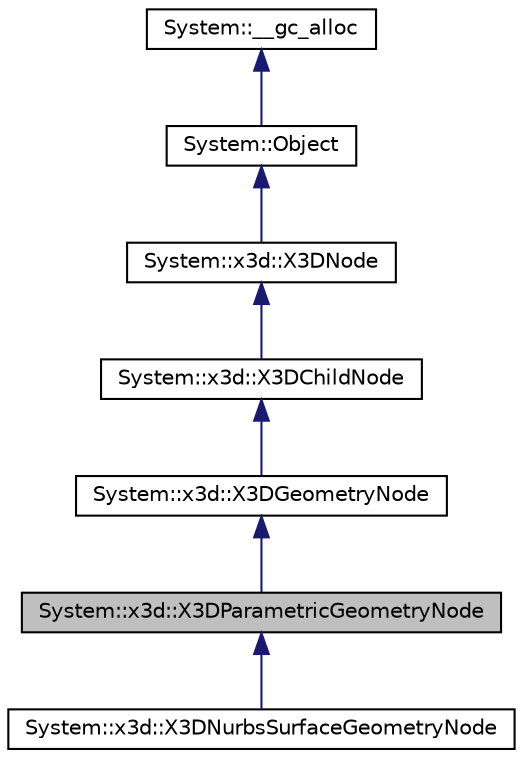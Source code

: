 digraph G
{
  edge [fontname="Helvetica",fontsize="10",labelfontname="Helvetica",labelfontsize="10"];
  node [fontname="Helvetica",fontsize="10",shape=record];
  Node1 [label="System::x3d::X3DParametricGeometryNode",height=0.2,width=0.4,color="black", fillcolor="grey75", style="filled" fontcolor="black"];
  Node2 -> Node1 [dir="back",color="midnightblue",fontsize="10",style="solid",fontname="Helvetica"];
  Node2 [label="System::x3d::X3DGeometryNode",height=0.2,width=0.4,color="black", fillcolor="white", style="filled",URL="$class_system_1_1x3d_1_1_x3_d_geometry_node.html"];
  Node3 -> Node2 [dir="back",color="midnightblue",fontsize="10",style="solid",fontname="Helvetica"];
  Node3 [label="System::x3d::X3DChildNode",height=0.2,width=0.4,color="black", fillcolor="white", style="filled",URL="$class_system_1_1x3d_1_1_x3_d_child_node.html"];
  Node4 -> Node3 [dir="back",color="midnightblue",fontsize="10",style="solid",fontname="Helvetica"];
  Node4 [label="System::x3d::X3DNode",height=0.2,width=0.4,color="black", fillcolor="white", style="filled",URL="$class_system_1_1x3d_1_1_x3_d_node.html"];
  Node5 -> Node4 [dir="back",color="midnightblue",fontsize="10",style="solid",fontname="Helvetica"];
  Node5 [label="System::Object",height=0.2,width=0.4,color="black", fillcolor="white", style="filled",URL="$class_system_1_1_object.html"];
  Node6 -> Node5 [dir="back",color="midnightblue",fontsize="10",style="solid",fontname="Helvetica"];
  Node6 [label="System::__gc_alloc",height=0.2,width=0.4,color="black", fillcolor="white", style="filled",URL="$class_system_1_1____gc__alloc.html"];
  Node1 -> Node7 [dir="back",color="midnightblue",fontsize="10",style="solid",fontname="Helvetica"];
  Node7 [label="System::x3d::X3DNurbsSurfaceGeometryNode",height=0.2,width=0.4,color="black", fillcolor="white", style="filled",URL="$class_system_1_1x3d_1_1_x3_d_nurbs_surface_geometry_node.html"];
}
